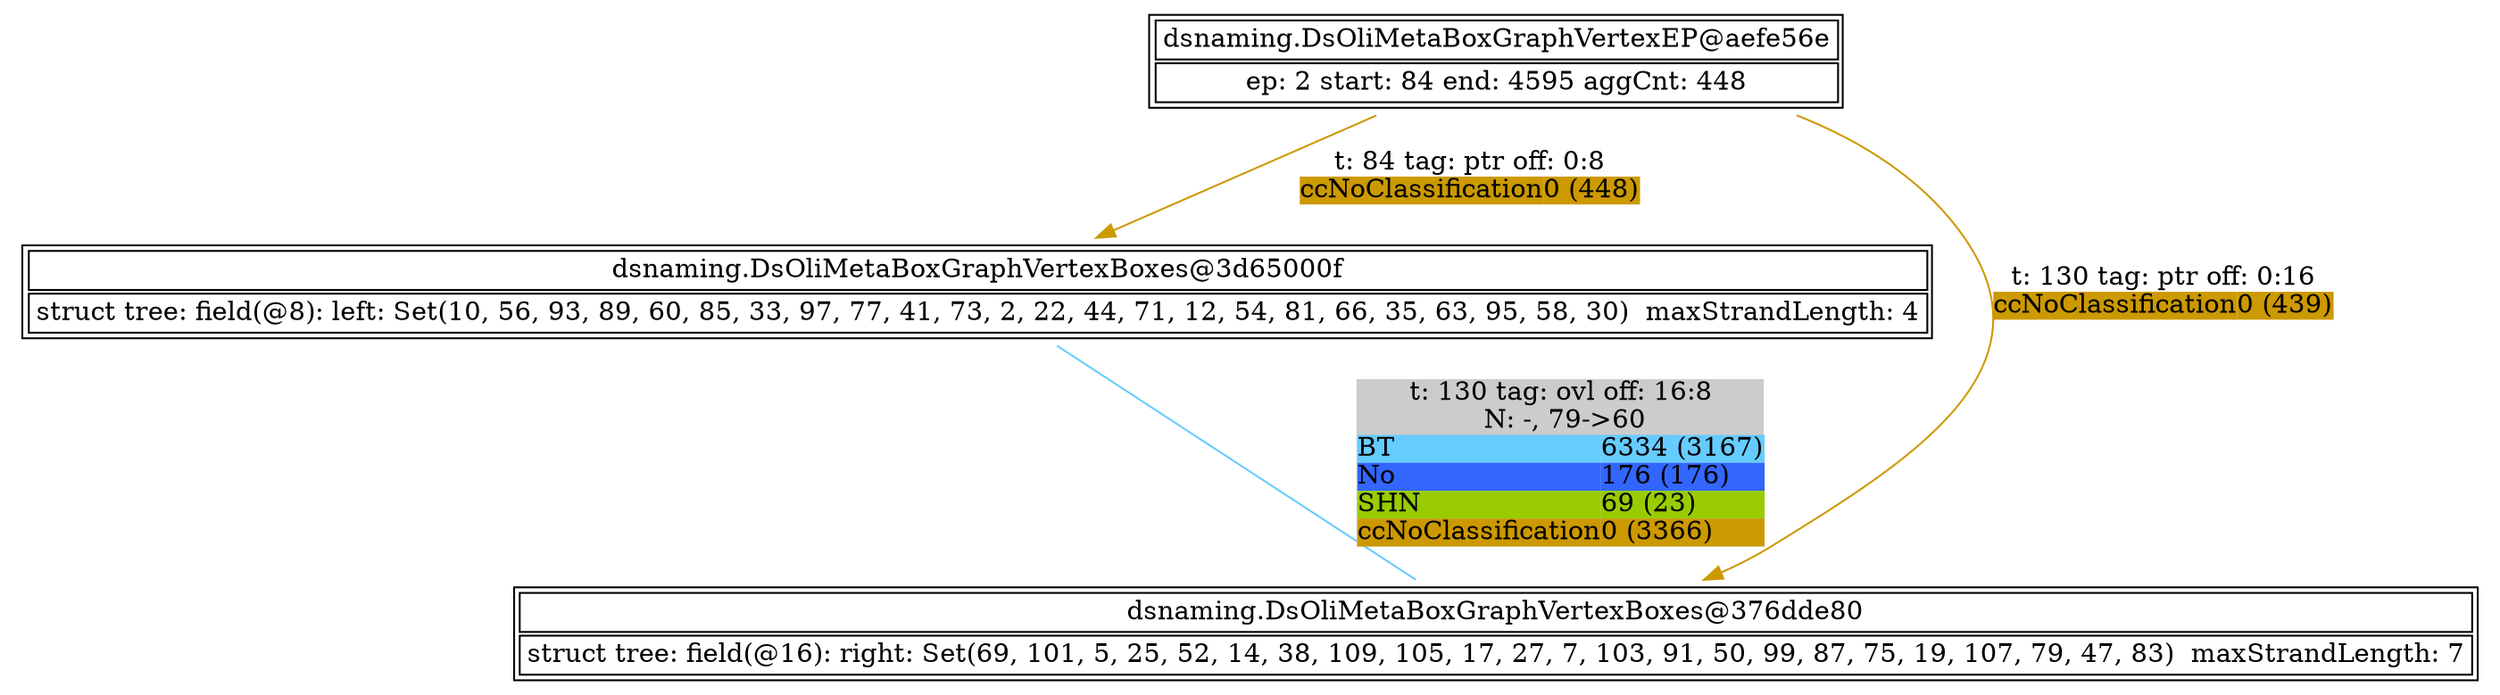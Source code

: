 digraph G {
	"dsnaming.DsOliMetaBoxGraphVertexBoxes@3d65000f" -> "dsnaming.DsOliMetaBoxGraphVertexBoxes@376dde80" [dir = none, label = <<TABLE BORDER="0" ALIGN="left" BGCOLOR="#CCCCCC" COLOR="black" CELLBORDER="0" CELLPADDING="0" CELLSPACING="0"><TR><TD COLSPAN="2">t: 130 tag: ovl off: 16:8</TD></TR><TR><TD COLSPAN="2"> N: -, 79-&gt;60</TD></TR><TR><TD ALIGN="left" BGCOLOR="#66CCFF">BT</TD><TD ALIGN="left" BGCOLOR="#66CCFF">6334 (3167)</TD></TR><TR><TD ALIGN="left" BGCOLOR="#3366FF">No</TD><TD ALIGN="left" BGCOLOR="#3366FF">176 (176)</TD></TR><TR><TD ALIGN="left" BGCOLOR="#99CC00">SHN</TD><TD ALIGN="left" BGCOLOR="#99CC00">69 (23)</TD></TR><TR><TD ALIGN="left" BGCOLOR="#CC9900">ccNoClassification</TD><TD ALIGN="left" BGCOLOR="#CC9900">0 (3366)</TD></TR></TABLE>>, color = "#66CCFF"]
	"dsnaming.DsOliMetaBoxGraphVertexEP@aefe56e" -> "dsnaming.DsOliMetaBoxGraphVertexBoxes@3d65000f" [color = "#CC9900", label = <<TABLE BORDER="0" ALIGN="left" COLOR="black" CELLBORDER="0"  CELLPADDING="0" CELLSPACING="0"><TR><TD COLSPAN="2">t: 84 tag: ptr off: 0:8</TD></TR><TR><TD ALIGN="left" BGCOLOR="#CC9900">ccNoClassification</TD><TD ALIGN="left" BGCOLOR="#CC9900">0 (448)</TD></TR></TABLE>>]
	"dsnaming.DsOliMetaBoxGraphVertexEP@aefe56e" -> "dsnaming.DsOliMetaBoxGraphVertexBoxes@376dde80" [color = "#CC9900", label = <<TABLE BORDER="0" ALIGN="left" COLOR="black" CELLBORDER="0"  CELLPADDING="0" CELLSPACING="0"><TR><TD COLSPAN="2">t: 130 tag: ptr off: 0:16</TD></TR><TR><TD ALIGN="left" BGCOLOR="#CC9900">ccNoClassification</TD><TD ALIGN="left" BGCOLOR="#CC9900">0 (439)</TD></TR></TABLE>>]
	subgraph connected_vertices {
		rankdir = LR
		"dsnaming.DsOliMetaBoxGraphVertexEP@aefe56e"  [label = <<TABLE><TR><TD COLSPAN="2">dsnaming.DsOliMetaBoxGraphVertexEP@aefe56e</TD></TR><TR><TD COLSPAN="2">ep: 2 start: 84 end: 4595 aggCnt: 448</TD></TR></TABLE>>, shape = none]
		"dsnaming.DsOliMetaBoxGraphVertexBoxes@3d65000f"  [label = <<TABLE><TR><TD COLSPAN="2">dsnaming.DsOliMetaBoxGraphVertexBoxes@3d65000f</TD></TR><TR><TD COLSPAN="2">struct tree: field(@8): left: Set(10, 56, 93, 89, 60, 85, 33, 97, 77, 41, 73, 2, 22, 44, 71, 12, 54, 81, 66, 35, 63, 95, 58, 30)  maxStrandLength: 4</TD></TR></TABLE>>, shape = none]
		"dsnaming.DsOliMetaBoxGraphVertexBoxes@376dde80"  [label = <<TABLE><TR><TD COLSPAN="2">dsnaming.DsOliMetaBoxGraphVertexBoxes@376dde80</TD></TR><TR><TD COLSPAN="2">struct tree: field(@16): right: Set(69, 101, 5, 25, 52, 14, 38, 109, 105, 17, 27, 7, 103, 91, 50, 99, 87, 75, 19, 107, 79, 47, 83)  maxStrandLength: 7</TD></TR></TABLE>>, shape = none]
	}
}